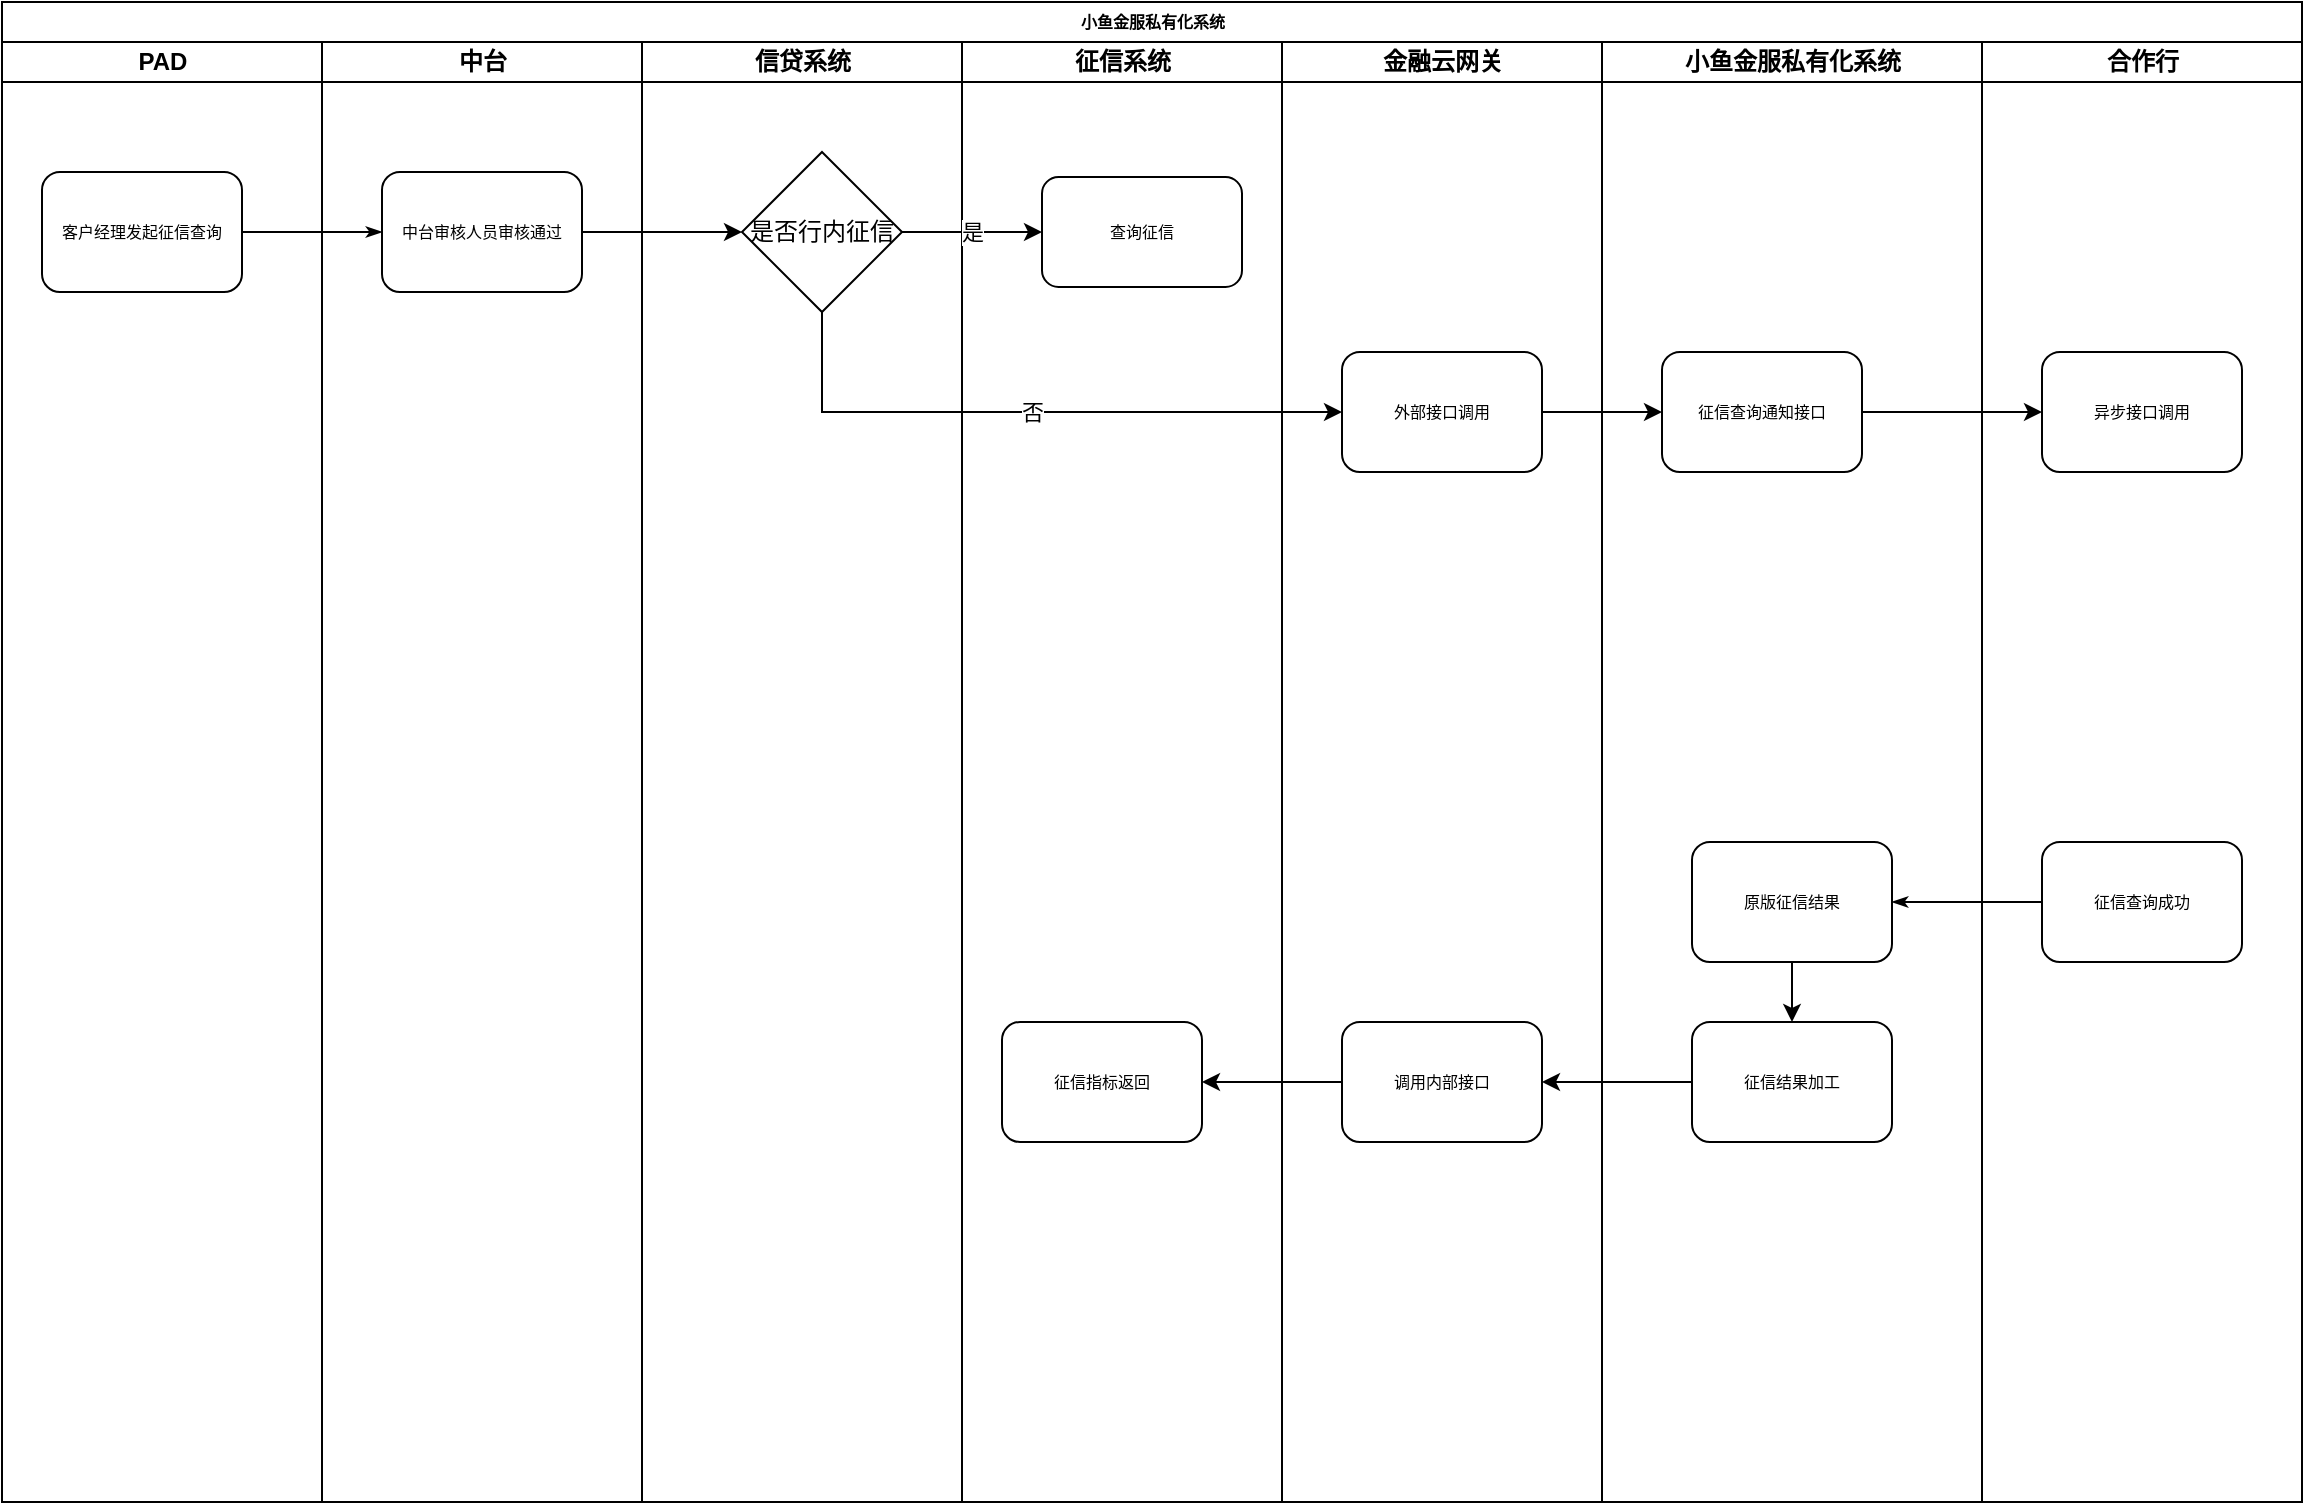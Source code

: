 <mxfile version="14.8.6" type="github">
  <diagram name="Page-1" id="74e2e168-ea6b-b213-b513-2b3c1d86103e">
    <mxGraphModel dx="1320" dy="428" grid="1" gridSize="10" guides="1" tooltips="1" connect="1" arrows="1" fold="1" page="1" pageScale="1" pageWidth="1100" pageHeight="850" background="none" math="0" shadow="0">
      <root>
        <mxCell id="0" />
        <mxCell id="1" parent="0" />
        <mxCell id="77e6c97f196da883-1" value="小鱼金服私有化系统" style="swimlane;html=1;childLayout=stackLayout;startSize=20;rounded=0;shadow=0;labelBackgroundColor=none;strokeWidth=1;fontFamily=Verdana;fontSize=8;align=center;" parent="1" vertex="1">
          <mxGeometry x="70" y="40" width="1150" height="750" as="geometry" />
        </mxCell>
        <mxCell id="77e6c97f196da883-2" value="PAD" style="swimlane;html=1;startSize=20;" parent="77e6c97f196da883-1" vertex="1">
          <mxGeometry y="20" width="160" height="730" as="geometry" />
        </mxCell>
        <mxCell id="77e6c97f196da883-8" value="客户经理发起征信查询" style="rounded=1;whiteSpace=wrap;html=1;shadow=0;labelBackgroundColor=none;strokeWidth=1;fontFamily=Verdana;fontSize=8;align=center;" parent="77e6c97f196da883-2" vertex="1">
          <mxGeometry x="20" y="65" width="100" height="60" as="geometry" />
        </mxCell>
        <mxCell id="77e6c97f196da883-26" style="edgeStyle=orthogonalEdgeStyle;rounded=1;html=1;labelBackgroundColor=none;startArrow=none;startFill=0;startSize=5;endArrow=classicThin;endFill=1;endSize=5;jettySize=auto;orthogonalLoop=1;strokeWidth=1;fontFamily=Verdana;fontSize=8" parent="77e6c97f196da883-1" source="77e6c97f196da883-8" target="77e6c97f196da883-11" edge="1">
          <mxGeometry relative="1" as="geometry" />
        </mxCell>
        <mxCell id="107ba76e4e335f99-1" style="edgeStyle=orthogonalEdgeStyle;rounded=1;html=1;labelBackgroundColor=none;startArrow=none;startFill=0;startSize=5;endArrow=classicThin;endFill=1;endSize=5;jettySize=auto;orthogonalLoop=1;strokeWidth=1;fontFamily=Verdana;fontSize=8" parent="77e6c97f196da883-1" source="77e6c97f196da883-17" target="77e6c97f196da883-18" edge="1">
          <mxGeometry relative="1" as="geometry" />
        </mxCell>
        <mxCell id="77e6c97f196da883-3" value="中台" style="swimlane;html=1;startSize=20;" parent="77e6c97f196da883-1" vertex="1">
          <mxGeometry x="160" y="20" width="160" height="730" as="geometry" />
        </mxCell>
        <mxCell id="77e6c97f196da883-11" value="中台审核人员审核通过" style="rounded=1;whiteSpace=wrap;html=1;shadow=0;labelBackgroundColor=none;strokeWidth=1;fontFamily=Verdana;fontSize=8;align=center;" parent="77e6c97f196da883-3" vertex="1">
          <mxGeometry x="30" y="65" width="100" height="60" as="geometry" />
        </mxCell>
        <mxCell id="77e6c97f196da883-6" value="信贷系统" style="swimlane;html=1;startSize=20;" parent="77e6c97f196da883-1" vertex="1">
          <mxGeometry x="320" y="20" width="160" height="730" as="geometry" />
        </mxCell>
        <mxCell id="XoNX9oTBA3sAxQ4Y4EAb-7" value="是否行内征信" style="rhombus;whiteSpace=wrap;html=1;" vertex="1" parent="77e6c97f196da883-6">
          <mxGeometry x="50" y="55" width="80" height="80" as="geometry" />
        </mxCell>
        <mxCell id="77e6c97f196da883-7" value="征信系统" style="swimlane;html=1;startSize=20;" parent="77e6c97f196da883-1" vertex="1">
          <mxGeometry x="480" y="20" width="160" height="730" as="geometry" />
        </mxCell>
        <mxCell id="77e6c97f196da883-9" value="查询征信" style="rounded=1;whiteSpace=wrap;html=1;shadow=0;labelBackgroundColor=none;strokeWidth=1;fontFamily=Verdana;fontSize=8;align=center;" parent="77e6c97f196da883-7" vertex="1">
          <mxGeometry x="40" y="67.5" width="100" height="55" as="geometry" />
        </mxCell>
        <mxCell id="77e6c97f196da883-22" value="征信指标返回" style="rounded=1;whiteSpace=wrap;html=1;shadow=0;labelBackgroundColor=none;strokeWidth=1;fontFamily=Verdana;fontSize=8;align=center;" parent="77e6c97f196da883-7" vertex="1">
          <mxGeometry x="20" y="490" width="100" height="60" as="geometry" />
        </mxCell>
        <mxCell id="XoNX9oTBA3sAxQ4Y4EAb-1" value="金融云网关" style="swimlane;html=1;startSize=20;" vertex="1" parent="77e6c97f196da883-1">
          <mxGeometry x="640" y="20" width="160" height="730" as="geometry" />
        </mxCell>
        <mxCell id="XoNX9oTBA3sAxQ4Y4EAb-2" value="外部接口调用" style="rounded=1;whiteSpace=wrap;html=1;shadow=0;labelBackgroundColor=none;strokeWidth=1;fontFamily=Verdana;fontSize=8;align=center;" vertex="1" parent="XoNX9oTBA3sAxQ4Y4EAb-1">
          <mxGeometry x="30" y="155" width="100" height="60" as="geometry" />
        </mxCell>
        <mxCell id="77e6c97f196da883-21" value="调用内部接口" style="rounded=1;whiteSpace=wrap;html=1;shadow=0;labelBackgroundColor=none;strokeWidth=1;fontFamily=Verdana;fontSize=8;align=center;" parent="XoNX9oTBA3sAxQ4Y4EAb-1" vertex="1">
          <mxGeometry x="30" y="490" width="100" height="60" as="geometry" />
        </mxCell>
        <mxCell id="77e6c97f196da883-4" value="小鱼金服私有化系统" style="swimlane;html=1;startSize=20;" parent="77e6c97f196da883-1" vertex="1">
          <mxGeometry x="800" y="20" width="190" height="730" as="geometry" />
        </mxCell>
        <mxCell id="77e6c97f196da883-12" value="征信查询通知接口" style="rounded=1;whiteSpace=wrap;html=1;shadow=0;labelBackgroundColor=none;strokeWidth=1;fontFamily=Verdana;fontSize=8;align=center;" parent="77e6c97f196da883-4" vertex="1">
          <mxGeometry x="30" y="155" width="100" height="60" as="geometry" />
        </mxCell>
        <mxCell id="XoNX9oTBA3sAxQ4Y4EAb-15" style="edgeStyle=orthogonalEdgeStyle;rounded=0;orthogonalLoop=1;jettySize=auto;html=1;exitX=0.5;exitY=1;exitDx=0;exitDy=0;entryX=0.5;entryY=0;entryDx=0;entryDy=0;" edge="1" parent="77e6c97f196da883-4" source="77e6c97f196da883-18" target="XoNX9oTBA3sAxQ4Y4EAb-4">
          <mxGeometry relative="1" as="geometry" />
        </mxCell>
        <mxCell id="77e6c97f196da883-18" value="原版征信结果" style="rounded=1;whiteSpace=wrap;html=1;shadow=0;labelBackgroundColor=none;strokeWidth=1;fontFamily=Verdana;fontSize=8;align=center;" parent="77e6c97f196da883-4" vertex="1">
          <mxGeometry x="45" y="400" width="100" height="60" as="geometry" />
        </mxCell>
        <mxCell id="XoNX9oTBA3sAxQ4Y4EAb-4" value="征信结果加工" style="rounded=1;whiteSpace=wrap;html=1;shadow=0;labelBackgroundColor=none;strokeWidth=1;fontFamily=Verdana;fontSize=8;align=center;" vertex="1" parent="77e6c97f196da883-4">
          <mxGeometry x="45" y="490" width="100" height="60" as="geometry" />
        </mxCell>
        <mxCell id="77e6c97f196da883-5" value="合作行" style="swimlane;html=1;startSize=20;" parent="77e6c97f196da883-1" vertex="1">
          <mxGeometry x="990" y="20" width="160" height="730" as="geometry" />
        </mxCell>
        <mxCell id="77e6c97f196da883-15" value="异步接口调用" style="rounded=1;whiteSpace=wrap;html=1;shadow=0;labelBackgroundColor=none;strokeWidth=1;fontFamily=Verdana;fontSize=8;align=center;" parent="77e6c97f196da883-5" vertex="1">
          <mxGeometry x="30" y="155" width="100" height="60" as="geometry" />
        </mxCell>
        <mxCell id="77e6c97f196da883-17" value="征信查询成功" style="rounded=1;whiteSpace=wrap;html=1;shadow=0;labelBackgroundColor=none;strokeWidth=1;fontFamily=Verdana;fontSize=8;align=center;" parent="77e6c97f196da883-5" vertex="1">
          <mxGeometry x="30" y="400" width="100" height="60" as="geometry" />
        </mxCell>
        <mxCell id="XoNX9oTBA3sAxQ4Y4EAb-10" style="edgeStyle=orthogonalEdgeStyle;rounded=0;orthogonalLoop=1;jettySize=auto;html=1;exitX=1;exitY=0.5;exitDx=0;exitDy=0;entryX=0;entryY=0.5;entryDx=0;entryDy=0;" edge="1" parent="77e6c97f196da883-1" source="77e6c97f196da883-11" target="XoNX9oTBA3sAxQ4Y4EAb-7">
          <mxGeometry relative="1" as="geometry" />
        </mxCell>
        <mxCell id="XoNX9oTBA3sAxQ4Y4EAb-11" value="是" style="edgeStyle=orthogonalEdgeStyle;rounded=0;orthogonalLoop=1;jettySize=auto;html=1;exitX=1;exitY=0.5;exitDx=0;exitDy=0;" edge="1" parent="77e6c97f196da883-1" source="XoNX9oTBA3sAxQ4Y4EAb-7" target="77e6c97f196da883-9">
          <mxGeometry relative="1" as="geometry" />
        </mxCell>
        <mxCell id="XoNX9oTBA3sAxQ4Y4EAb-12" value="否" style="edgeStyle=orthogonalEdgeStyle;rounded=0;orthogonalLoop=1;jettySize=auto;html=1;exitX=0.5;exitY=1;exitDx=0;exitDy=0;entryX=0;entryY=0.5;entryDx=0;entryDy=0;" edge="1" parent="77e6c97f196da883-1" source="XoNX9oTBA3sAxQ4Y4EAb-7" target="XoNX9oTBA3sAxQ4Y4EAb-2">
          <mxGeometry relative="1" as="geometry" />
        </mxCell>
        <mxCell id="XoNX9oTBA3sAxQ4Y4EAb-13" style="edgeStyle=orthogonalEdgeStyle;rounded=0;orthogonalLoop=1;jettySize=auto;html=1;exitX=1;exitY=0.5;exitDx=0;exitDy=0;entryX=0;entryY=0.5;entryDx=0;entryDy=0;" edge="1" parent="77e6c97f196da883-1" source="XoNX9oTBA3sAxQ4Y4EAb-2" target="77e6c97f196da883-12">
          <mxGeometry relative="1" as="geometry" />
        </mxCell>
        <mxCell id="XoNX9oTBA3sAxQ4Y4EAb-14" style="edgeStyle=orthogonalEdgeStyle;rounded=0;orthogonalLoop=1;jettySize=auto;html=1;exitX=1;exitY=0.5;exitDx=0;exitDy=0;entryX=0;entryY=0.5;entryDx=0;entryDy=0;" edge="1" parent="77e6c97f196da883-1" source="77e6c97f196da883-12" target="77e6c97f196da883-15">
          <mxGeometry relative="1" as="geometry" />
        </mxCell>
        <mxCell id="XoNX9oTBA3sAxQ4Y4EAb-16" style="edgeStyle=orthogonalEdgeStyle;rounded=0;orthogonalLoop=1;jettySize=auto;html=1;exitX=0;exitY=0.5;exitDx=0;exitDy=0;entryX=1;entryY=0.5;entryDx=0;entryDy=0;" edge="1" parent="77e6c97f196da883-1" source="XoNX9oTBA3sAxQ4Y4EAb-4" target="77e6c97f196da883-21">
          <mxGeometry relative="1" as="geometry" />
        </mxCell>
        <mxCell id="XoNX9oTBA3sAxQ4Y4EAb-17" style="edgeStyle=orthogonalEdgeStyle;rounded=0;orthogonalLoop=1;jettySize=auto;html=1;entryX=1;entryY=0.5;entryDx=0;entryDy=0;" edge="1" parent="77e6c97f196da883-1" source="77e6c97f196da883-21" target="77e6c97f196da883-22">
          <mxGeometry relative="1" as="geometry" />
        </mxCell>
      </root>
    </mxGraphModel>
  </diagram>
</mxfile>
